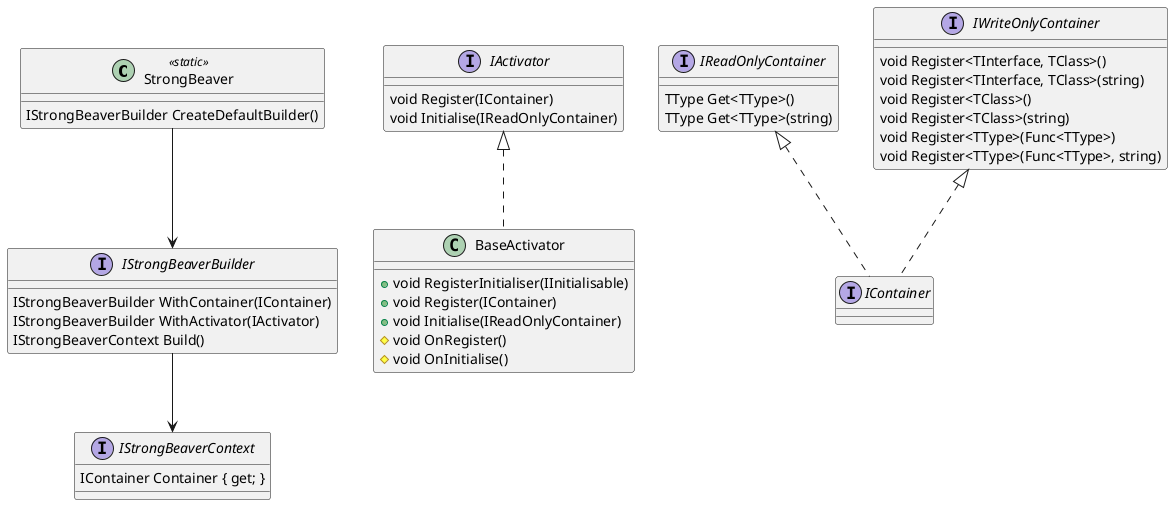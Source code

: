 @startuml host-init

class StrongBeaver <<static>> {
    IStrongBeaverBuilder CreateDefaultBuilder()
}
interface IStrongBeaverBuilder {
    IStrongBeaverBuilder WithContainer(IContainer)
    IStrongBeaverBuilder WithActivator(IActivator)
    IStrongBeaverContext Build()
}

interface IStrongBeaverContext {
    IContainer Container { get; }
}

interface IActivator {
    void Register(IContainer)
    void Initialise(IReadOnlyContainer)
}

class BaseActivator {
    +void RegisterInitialiser(IInitialisable)
    +void Register(IContainer)
    +void Initialise(IReadOnlyContainer)
    #void OnRegister()
    #void OnInitialise()
}

interface IContainer {

}

interface IReadOnlyContainer {
    TType Get<TType>()
    TType Get<TType>(string)
}

interface IWriteOnlyContainer {
    void Register<TInterface, TClass>()
    void Register<TInterface, TClass>(string)
    void Register<TClass>()
    void Register<TClass>(string)
    void Register<TType>(Func<TType>)
    void Register<TType>(Func<TType>, string)
}

IReadOnlyContainer <|.. IContainer
IWriteOnlyContainer <|.. IContainer
StrongBeaver --> IStrongBeaverBuilder
IStrongBeaverBuilder --> IStrongBeaverContext
IActivator <|.. BaseActivator

@enduml